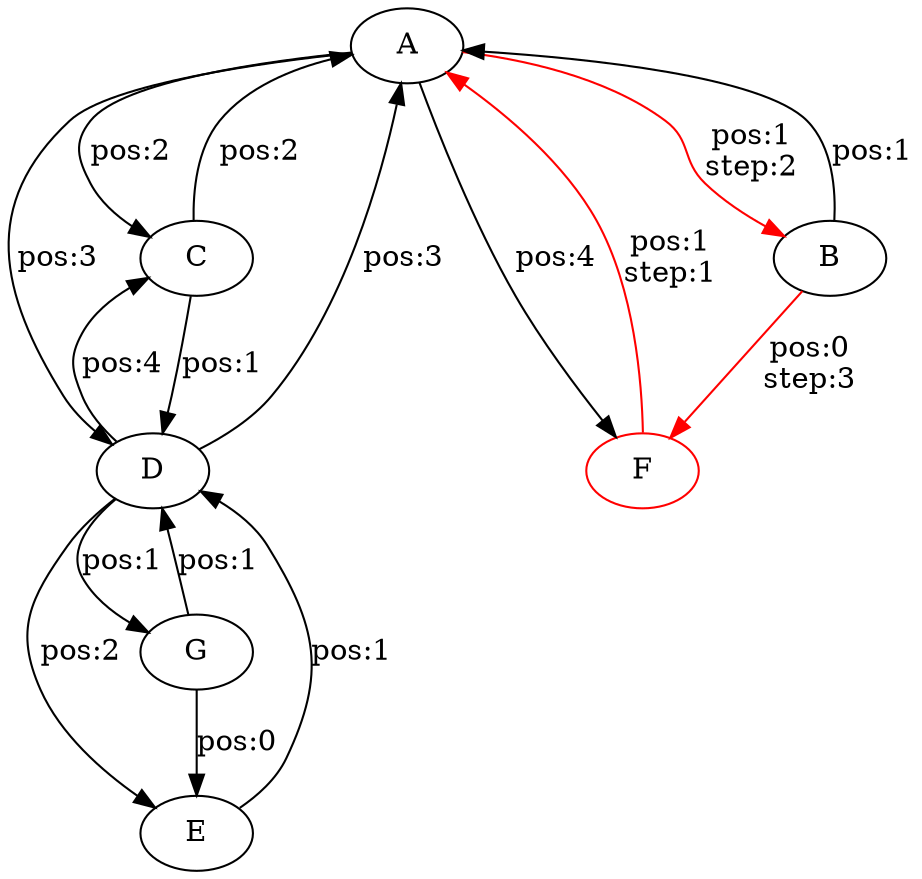 digraph {
	A [label="A"];
	B [label="B"];
	C [label="C"];
	D [label="D"];
	E [label="E"];
	F [label="F",color="red"];
	G [label="G"];

	B -> A [label="pos:1\n"];
	A -> C [label="pos:2\n"];
	C -> D [label="pos:1\n"];
	A -> D [label="pos:3\n"];
	A -> F [label="pos:4\n"];
	E -> D [label="pos:1\n"];
	G -> D [label="pos:1\n"];
	A -> B [label="pos:1\nstep:2\n",color=red];
	C -> A [label="pos:2\n"];
	D -> C [label="pos:4\n"];
	D -> A [label="pos:3\n"];
	F -> A [label="pos:1\nstep:1\n",color=red];
	D -> E [label="pos:2\n"];
	D -> G [label="pos:1\n"];
	B -> F [label="pos:0\nstep:3\n",color=red];
	G -> E [label="pos:0\n"];
}
